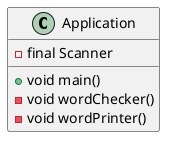 @startuml
'https://plantuml.com/class-diagram

class Application

class Application {

    - final Scanner

    +void main()
    -void wordChecker()
    -void wordPrinter()
}


@enduml
